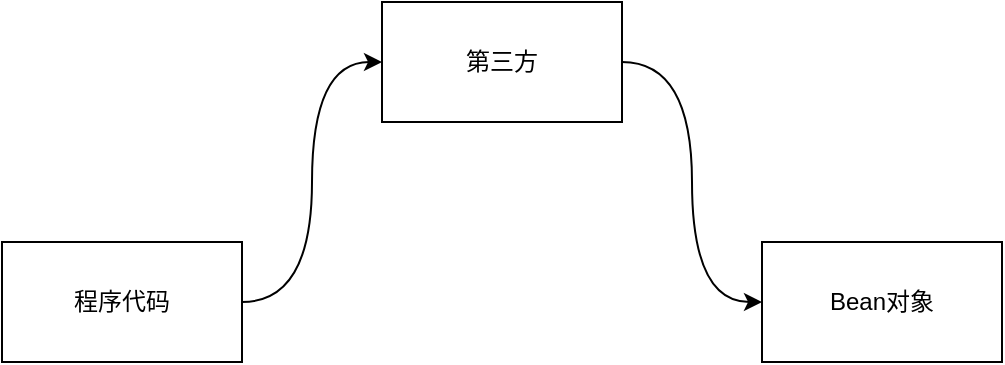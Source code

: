 <mxfile version="21.6.8" type="github">
  <diagram name="第 1 页" id="d1LPDSnVlZX18KEoGlfV">
    <mxGraphModel dx="954" dy="521" grid="1" gridSize="10" guides="1" tooltips="1" connect="1" arrows="1" fold="1" page="1" pageScale="1" pageWidth="827" pageHeight="1169" math="0" shadow="0">
      <root>
        <mxCell id="0" />
        <mxCell id="1" parent="0" />
        <mxCell id="owMUaTQ9m5HegwS5gqiI-4" style="edgeStyle=orthogonalEdgeStyle;rounded=0;orthogonalLoop=1;jettySize=auto;html=1;entryX=0;entryY=0.5;entryDx=0;entryDy=0;curved=1;" edge="1" parent="1" source="owMUaTQ9m5HegwS5gqiI-1" target="owMUaTQ9m5HegwS5gqiI-2">
          <mxGeometry relative="1" as="geometry" />
        </mxCell>
        <mxCell id="owMUaTQ9m5HegwS5gqiI-1" value="程序代码" style="rounded=0;whiteSpace=wrap;html=1;" vertex="1" parent="1">
          <mxGeometry x="120" y="140" width="120" height="60" as="geometry" />
        </mxCell>
        <mxCell id="owMUaTQ9m5HegwS5gqiI-5" style="edgeStyle=orthogonalEdgeStyle;rounded=0;orthogonalLoop=1;jettySize=auto;html=1;curved=1;entryX=0;entryY=0.5;entryDx=0;entryDy=0;" edge="1" parent="1" source="owMUaTQ9m5HegwS5gqiI-2" target="owMUaTQ9m5HegwS5gqiI-3">
          <mxGeometry relative="1" as="geometry" />
        </mxCell>
        <mxCell id="owMUaTQ9m5HegwS5gqiI-2" value="第三方" style="rounded=0;whiteSpace=wrap;html=1;" vertex="1" parent="1">
          <mxGeometry x="310" y="20" width="120" height="60" as="geometry" />
        </mxCell>
        <mxCell id="owMUaTQ9m5HegwS5gqiI-3" value="Bean对象" style="rounded=0;whiteSpace=wrap;html=1;" vertex="1" parent="1">
          <mxGeometry x="500" y="140" width="120" height="60" as="geometry" />
        </mxCell>
      </root>
    </mxGraphModel>
  </diagram>
</mxfile>
